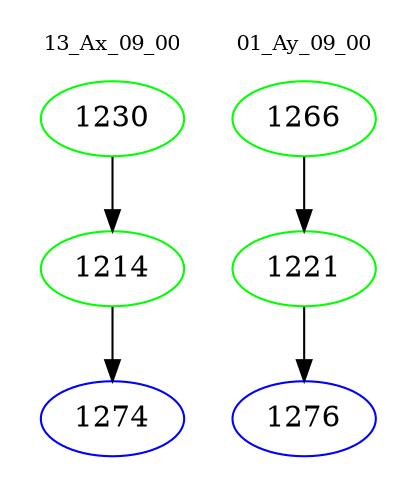 digraph{
subgraph cluster_0 {
color = white
label = "13_Ax_09_00";
fontsize=10;
T0_1230 [label="1230", color="green"]
T0_1230 -> T0_1214 [color="black"]
T0_1214 [label="1214", color="green"]
T0_1214 -> T0_1274 [color="black"]
T0_1274 [label="1274", color="blue"]
}
subgraph cluster_1 {
color = white
label = "01_Ay_09_00";
fontsize=10;
T1_1266 [label="1266", color="green"]
T1_1266 -> T1_1221 [color="black"]
T1_1221 [label="1221", color="green"]
T1_1221 -> T1_1276 [color="black"]
T1_1276 [label="1276", color="blue"]
}
}
